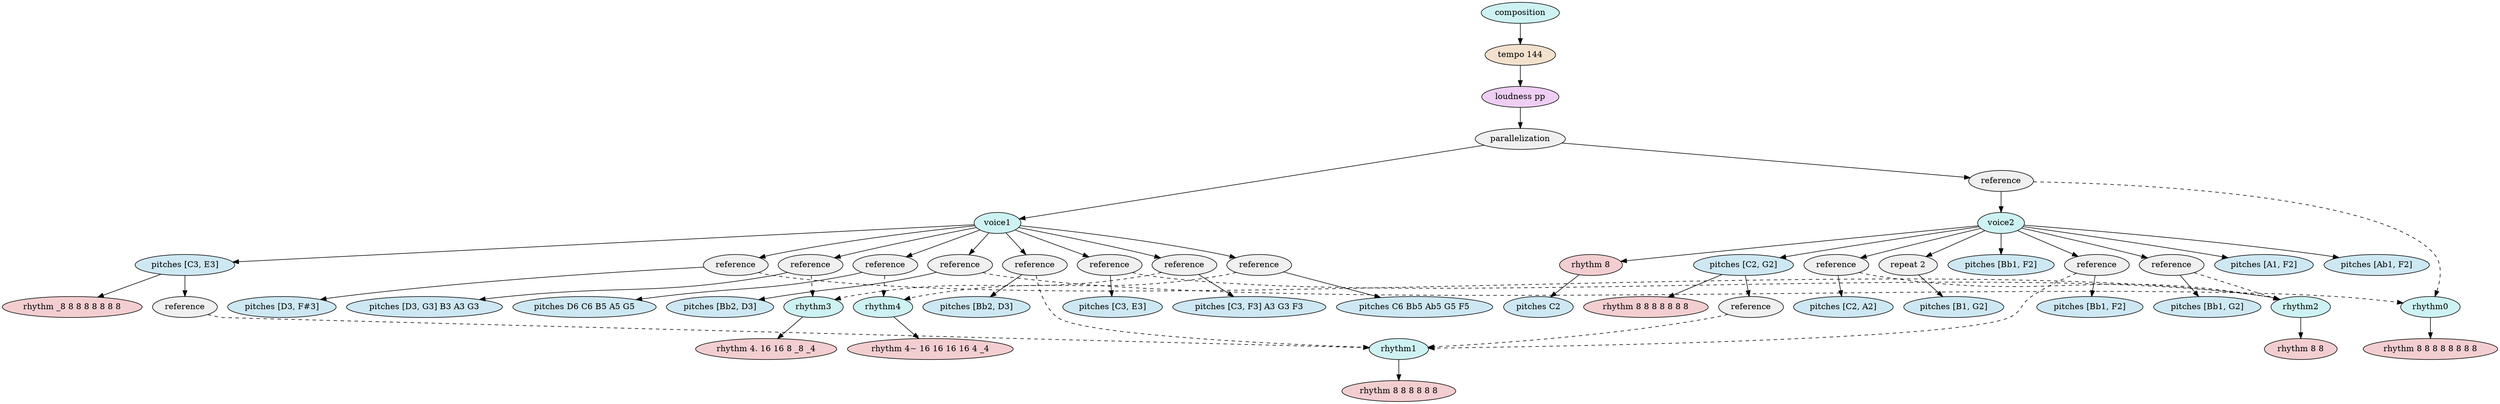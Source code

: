 digraph compositionModel {
    graph [ordering="out"];
    n0 [fillcolor="#cef2f3",style="filled",label="composition"];
    n1 [fillcolor="#f3e1ce",style="filled",label="tempo 144"];
    n0 -> n1;
    n2 [fillcolor="#efcef3",style="filled",label="loudness pp"];
    n1 -> n2;
    n3 [fillcolor="#f0f0f0",style="filled",label="parallelization"];
    n2 -> n3;
    n4 [fillcolor="#cef2f3",style="filled",label="voice1"];
    n3 -> n4;
    n5 [fillcolor="#cee8f3",style="filled",label="pitches [C3, E3]"];
    n4 -> n5;
    n6 [fillcolor="#f3ced0",style="filled",label="rhythm _8 8 8 8 8 8 8 8"];
    n5 -> n6;
    n7 [fillcolor="#f0f0f0",style="filled",label="reference"];
    n5 -> n7;
    n8 [fillcolor="#f0f0f0",style="filled",label="reference"];
    n4 -> n8;
    n9 [fillcolor="#cee8f3",style="filled",label="pitches [D3, F#3]"];
    n8 -> n9;
    n10 [fillcolor="#f0f0f0",style="filled",label="reference"];
    n4 -> n10;
    n11 [fillcolor="#cee8f3",style="filled",label="pitches [D3, G3] B3 A3 G3"];
    n10 -> n11;
    n12 [fillcolor="#f0f0f0",style="filled",label="reference"];
    n4 -> n12;
    n13 [fillcolor="#cee8f3",style="filled",label="pitches D6 C6 B5 A5 G5"];
    n12 -> n13;
    n14 [fillcolor="#f0f0f0",style="filled",label="reference"];
    n4 -> n14;
    n15 [fillcolor="#cee8f3",style="filled",label="pitches [Bb2, D3]"];
    n14 -> n15;
    n16 [fillcolor="#f0f0f0",style="filled",label="reference"];
    n4 -> n16;
    n17 [fillcolor="#cee8f3",style="filled",label="pitches [Bb2, D3]"];
    n16 -> n17;
    n18 [fillcolor="#f0f0f0",style="filled",label="reference"];
    n4 -> n18;
    n19 [fillcolor="#cee8f3",style="filled",label="pitches [C3, E3]"];
    n18 -> n19;
    n20 [fillcolor="#f0f0f0",style="filled",label="reference"];
    n4 -> n20;
    n21 [fillcolor="#cee8f3",style="filled",label="pitches [C3, F3] A3 G3 F3"];
    n20 -> n21;
    n22 [fillcolor="#f0f0f0",style="filled",label="reference"];
    n4 -> n22;
    n23 [fillcolor="#cee8f3",style="filled",label="pitches C6 Bb5 Ab5 G5 F5"];
    n22 -> n23;
    n24 [fillcolor="#f0f0f0",style="filled",label="reference"];
    n3 -> n24;
    n25 [fillcolor="#cef2f3",style="filled",label="voice2"];
    n24 -> n25;
    n26 [fillcolor="#f3ced0",style="filled",label="rhythm 8"];
    n25 -> n26;
    n27 [fillcolor="#cee8f3",style="filled",label="pitches C2"];
    n26 -> n27;
    n28 [fillcolor="#cee8f3",style="filled",label="pitches [C2, G2]"];
    n25 -> n28;
    n29 [fillcolor="#f3ced0",style="filled",label="rhythm 8 8 8 8 8 8 8"];
    n28 -> n29;
    n30 [fillcolor="#f0f0f0",style="filled",label="reference"];
    n28 -> n30;
    n31 [fillcolor="#f0f0f0",style="filled",label="reference"];
    n25 -> n31;
    n32 [fillcolor="#cee8f3",style="filled",label="pitches [C2, A2]"];
    n31 -> n32;
    n33 [fillcolor="#f0f0f0",style="filled",label="repeat 2"];
    n25 -> n33;
    n34 [fillcolor="#cee8f3",style="filled",label="pitches [B1, G2]"];
    n33 -> n34;
    n35 [fillcolor="#cee8f3",style="filled",label="pitches [Bb1, F2]"];
    n25 -> n35;
    n36 [fillcolor="#f0f0f0",style="filled",label="reference"];
    n25 -> n36;
    n37 [fillcolor="#cee8f3",style="filled",label="pitches [Bb1, F2]"];
    n36 -> n37;
    n38 [fillcolor="#f0f0f0",style="filled",label="reference"];
    n25 -> n38;
    n39 [fillcolor="#cee8f3",style="filled",label="pitches [Bb1, G2]"];
    n38 -> n39;
    n40 [fillcolor="#cee8f3",style="filled",label="pitches [A1, F2]"];
    n25 -> n40;
    n41 [fillcolor="#cee8f3",style="filled",label="pitches [Ab1, F2]"];
    n25 -> n41;
    n42 [fillcolor="#cef2f3",style="filled",label="rhythm0"];
    n43 [fillcolor="#f3ced0",style="filled",label="rhythm 8 8 8 8 8 8 8 8"];
    n42 -> n43;
    n44 [fillcolor="#cef2f3",style="filled",label="rhythm1"];
    n45 [fillcolor="#f3ced0",style="filled",label="rhythm 8 8 8 8 8 8"];
    n44 -> n45;
    n46 [fillcolor="#cef2f3",style="filled",label="rhythm2"];
    n47 [fillcolor="#f3ced0",style="filled",label="rhythm 8 8"];
    n46 -> n47;
    n48 [fillcolor="#cef2f3",style="filled",label="rhythm3"];
    n49 [fillcolor="#f3ced0",style="filled",label="rhythm 4. 16 16 8 _8 _4"];
    n48 -> n49;
    n50 [fillcolor="#cef2f3",style="filled",label="rhythm4"];
    n51 [fillcolor="#f3ced0",style="filled",label="rhythm 4~ 16 16 16 16 4 _4"];
    n50 -> n51;
    n7 -> n44 [style="dashed"];
    n8 -> n46 [style="dashed"];
    n10 -> n48 [style="dashed"];
    n12 -> n50 [style="dashed"];
    n14 -> n42 [style="dashed"];
    n16 -> n44 [style="dashed"];
    n18 -> n46 [style="dashed"];
    n20 -> n48 [style="dashed"];
    n22 -> n50 [style="dashed"];
    n24 -> n42 [style="dashed"];
    n30 -> n44 [style="dashed"];
    n31 -> n46 [style="dashed"];
    n36 -> n44 [style="dashed"];
    n38 -> n46 [style="dashed"];
}